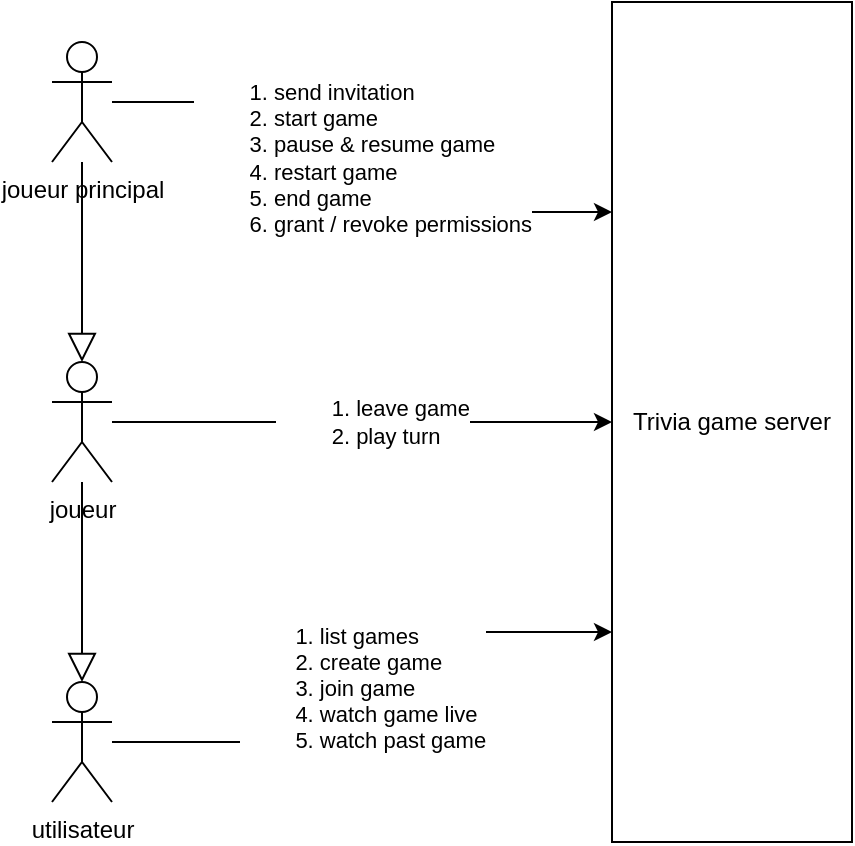 <mxfile version="21.2.1" type="device" pages="4">
  <diagram name="use-cases" id="77HFBJ6ivWY5QbAFfbBi">
    <mxGraphModel dx="1434" dy="883" grid="1" gridSize="10" guides="1" tooltips="1" connect="1" arrows="1" fold="1" page="1" pageScale="1" pageWidth="850" pageHeight="1100" math="0" shadow="0">
      <root>
        <mxCell id="0" />
        <mxCell id="1" parent="0" />
        <mxCell id="5HBHyh6a4VFPP6HQ4rFD-20" value="Trivia game server" style="rounded=0;whiteSpace=wrap;html=1;" parent="1" vertex="1">
          <mxGeometry x="470" y="110" width="120" height="420" as="geometry" />
        </mxCell>
        <mxCell id="a9RpLsKB76JkWqtw9BgK-1" value="&lt;ol&gt;&lt;li style=&quot;text-align: left;&quot;&gt;send invitation&lt;br&gt;&lt;/li&gt;&lt;li style=&quot;text-align: left;&quot;&gt;start game&lt;/li&gt;&lt;li style=&quot;text-align: left;&quot;&gt;pause &amp;amp; resume game&lt;/li&gt;&lt;li style=&quot;text-align: left;&quot;&gt;restart game&lt;/li&gt;&lt;li style=&quot;text-align: left;&quot;&gt;end game&lt;/li&gt;&lt;li style=&quot;text-align: left;&quot;&gt;grant / revoke permissions&lt;/li&gt;&lt;/ol&gt;" style="edgeStyle=orthogonalEdgeStyle;rounded=0;orthogonalLoop=1;jettySize=auto;html=1;entryX=0;entryY=0.25;entryDx=0;entryDy=0;" parent="1" source="5HBHyh6a4VFPP6HQ4rFD-21" target="5HBHyh6a4VFPP6HQ4rFD-20" edge="1">
          <mxGeometry relative="1" as="geometry">
            <mxPoint as="offset" />
          </mxGeometry>
        </mxCell>
        <mxCell id="a9RpLsKB76JkWqtw9BgK-6" style="edgeStyle=orthogonalEdgeStyle;rounded=0;orthogonalLoop=1;jettySize=auto;html=1;entryX=0.5;entryY=0;entryDx=0;entryDy=0;entryPerimeter=0;endArrow=block;endFill=0;startSize=12;endSize=12;" parent="1" source="5HBHyh6a4VFPP6HQ4rFD-21" target="a9RpLsKB76JkWqtw9BgK-2" edge="1">
          <mxGeometry relative="1" as="geometry" />
        </mxCell>
        <mxCell id="5HBHyh6a4VFPP6HQ4rFD-21" value="joueur principal" style="shape=umlActor;verticalLabelPosition=bottom;verticalAlign=top;html=1;outlineConnect=0;" parent="1" vertex="1">
          <mxGeometry x="190" y="130" width="30" height="60" as="geometry" />
        </mxCell>
        <mxCell id="a9RpLsKB76JkWqtw9BgK-2" value="joueur" style="shape=umlActor;verticalLabelPosition=bottom;verticalAlign=top;html=1;outlineConnect=0;" parent="1" vertex="1">
          <mxGeometry x="190" y="290" width="30" height="60" as="geometry" />
        </mxCell>
        <mxCell id="a9RpLsKB76JkWqtw9BgK-4" value="&lt;ol&gt;&lt;li style=&quot;text-align: left;&quot;&gt;leave game&lt;br&gt;&lt;/li&gt;&lt;li style=&quot;text-align: left;&quot;&gt;play turn&lt;/li&gt;&lt;/ol&gt;" style="edgeStyle=orthogonalEdgeStyle;rounded=0;orthogonalLoop=1;jettySize=auto;html=1;" parent="1" source="a9RpLsKB76JkWqtw9BgK-2" target="5HBHyh6a4VFPP6HQ4rFD-20" edge="1">
          <mxGeometry x="0.038" relative="1" as="geometry">
            <mxPoint x="230" y="250" as="sourcePoint" />
            <mxPoint x="480" y="250" as="targetPoint" />
            <mxPoint as="offset" />
          </mxGeometry>
        </mxCell>
        <mxCell id="2wzwbOMntFm1Uv_ydO0U-1" value="utilisateur" style="shape=umlActor;verticalLabelPosition=bottom;verticalAlign=top;html=1;outlineConnect=0;" parent="1" vertex="1">
          <mxGeometry x="190" y="450" width="30" height="60" as="geometry" />
        </mxCell>
        <mxCell id="2wzwbOMntFm1Uv_ydO0U-2" style="edgeStyle=orthogonalEdgeStyle;rounded=0;orthogonalLoop=1;jettySize=auto;html=1;entryX=0.5;entryY=0;entryDx=0;entryDy=0;entryPerimeter=0;endArrow=block;endFill=0;startSize=12;endSize=12;" parent="1" source="a9RpLsKB76JkWqtw9BgK-2" target="2wzwbOMntFm1Uv_ydO0U-1" edge="1">
          <mxGeometry relative="1" as="geometry">
            <mxPoint x="215" y="200" as="sourcePoint" />
            <mxPoint x="215" y="310" as="targetPoint" />
          </mxGeometry>
        </mxCell>
        <mxCell id="2wzwbOMntFm1Uv_ydO0U-4" value="&lt;ol&gt;&lt;li style=&quot;text-align: left;&quot;&gt;list games&lt;/li&gt;&lt;li style=&quot;border-color: var(--border-color); text-align: left;&quot;&gt;create game&lt;/li&gt;&lt;li style=&quot;text-align: left;&quot;&gt;join game&lt;/li&gt;&lt;li style=&quot;text-align: left;&quot;&gt;watch game live&lt;/li&gt;&lt;li style=&quot;text-align: left;&quot;&gt;watch past game&lt;/li&gt;&lt;/ol&gt;" style="edgeStyle=orthogonalEdgeStyle;rounded=0;orthogonalLoop=1;jettySize=auto;html=1;entryX=0;entryY=0.75;entryDx=0;entryDy=0;" parent="1" source="2wzwbOMntFm1Uv_ydO0U-1" target="5HBHyh6a4VFPP6HQ4rFD-20" edge="1">
          <mxGeometry relative="1" as="geometry">
            <mxPoint x="230" y="340" as="sourcePoint" />
            <mxPoint x="480" y="330" as="targetPoint" />
          </mxGeometry>
        </mxCell>
      </root>
    </mxGraphModel>
  </diagram>
  <diagram id="wk3tFKMeF174GdLRc1kF" name="déroulement-partie">
    <mxGraphModel dx="1434" dy="883" grid="1" gridSize="10" guides="1" tooltips="1" connect="1" arrows="1" fold="1" page="1" pageScale="1" pageWidth="850" pageHeight="1100" math="0" shadow="0">
      <root>
        <mxCell id="0" />
        <mxCell id="1" parent="0" />
        <mxCell id="WYsJ-pL2YdOEIRFuersi-1" value="&lt;h1&gt;Résumé&lt;/h1&gt;&lt;p&gt;&lt;/p&gt;&lt;ol&gt;&lt;li&gt;Un utilisateur accède à la page principal&lt;/li&gt;&lt;li&gt;(optionel) il crée un compte / s&#39;authentifie (ou pas)&lt;/li&gt;&lt;li&gt;il décide de cliquer sur un bouton &quot;créer une partie&quot;&lt;/li&gt;&lt;li&gt;(optionel)&amp;nbsp;Il renseigne un ensemble de paramètres pour la partie à créer&lt;/li&gt;&lt;ol&gt;&lt;li&gt;Il confirme la création de la partie&lt;/li&gt;&lt;/ol&gt;&lt;li&gt;Il attend que des joueurs rejoignent la partie&lt;/li&gt;&lt;li&gt;Une fois que suffisamment de joueurs ont rejoint la partie, il clique sur &quot;démarrer la partie&quot;&lt;/li&gt;&lt;li&gt;le jeu détermine un ordre entre les joueurs&lt;/li&gt;&lt;li&gt;(loop) jusqu&#39;à la fin de la partie&lt;/li&gt;&lt;ol&gt;&lt;li&gt;le jeu demande à chaque joueur de jouer, chacun leur tour, et attend l&#39;action du joueur en question&lt;/li&gt;&lt;li&gt;le joueur joue&amp;nbsp;&lt;/li&gt;&lt;/ol&gt;&lt;li&gt;une fois la partie terminée, le jeu affiche un écran de fin de jeu, invitant à rejouer ou à quitter la partie&lt;/li&gt;&lt;/ol&gt;&lt;p&gt;&lt;/p&gt;" style="text;html=1;strokeColor=none;fillColor=none;spacing=5;spacingTop=-20;whiteSpace=wrap;overflow=hidden;rounded=0;" vertex="1" parent="1">
          <mxGeometry x="30" y="40" width="700" height="230" as="geometry" />
        </mxCell>
      </root>
    </mxGraphModel>
  </diagram>
  <diagram id="lvYP2CSVNsZ3WXuTUXcc" name="REST interface">
    <mxGraphModel dx="1434" dy="883" grid="1" gridSize="10" guides="1" tooltips="1" connect="1" arrows="1" fold="1" page="1" pageScale="1" pageWidth="850" pageHeight="1100" math="0" shadow="0">
      <root>
        <mxCell id="0" />
        <mxCell id="1" parent="0" />
        <mxCell id="y4SUWB5g9YvCQ-q2SpbT-1" value="Trivia webapp" style="rounded=0;whiteSpace=wrap;html=1;" parent="1" vertex="1">
          <mxGeometry x="510" y="100" width="120" height="100" as="geometry" />
        </mxCell>
        <mxCell id="Ye4WM8QqTV87G6o1D3ah-2" style="edgeStyle=orthogonalEdgeStyle;rounded=0;orthogonalLoop=1;jettySize=auto;html=1;" parent="1" source="D13h7cASYElg59PQ-hNd-1" target="y4SUWB5g9YvCQ-q2SpbT-1" edge="1">
          <mxGeometry relative="1" as="geometry" />
        </mxCell>
        <mxCell id="D13h7cASYElg59PQ-hNd-1" value="&lt;ol&gt;&lt;li&gt;&lt;span style=&quot;background-color: initial;&quot;&gt;POST /game&lt;/span&gt;&lt;br&gt;&lt;/li&gt;&lt;li style=&quot;border-color: var(--border-color);&quot;&gt;POST /game/{gameId}/start&lt;/li&gt;&lt;li style=&quot;border-color: var(--border-color);&quot;&gt;POST /game/{gameId}/pause&lt;/li&gt;&lt;li style=&quot;border-color: var(--border-color);&quot;&gt;POST /game/{gameId}/resume&lt;br style=&quot;border-color: var(--border-color);&quot;&gt;&lt;/li&gt;&lt;li style=&quot;border-color: var(--border-color);&quot;&gt;POST /game/{gameId}/end&lt;/li&gt;&lt;/ol&gt;" style="text;html=1;strokeColor=none;fillColor=none;align=left;verticalAlign=middle;whiteSpace=wrap;rounded=0;" parent="1" vertex="1">
          <mxGeometry x="30" y="30" width="320" height="80" as="geometry" />
        </mxCell>
        <mxCell id="Ye4WM8QqTV87G6o1D3ah-3" style="edgeStyle=orthogonalEdgeStyle;rounded=0;orthogonalLoop=1;jettySize=auto;html=1;entryX=0;entryY=0.5;entryDx=0;entryDy=0;" parent="1" source="Ye4WM8QqTV87G6o1D3ah-1" target="y4SUWB5g9YvCQ-q2SpbT-1" edge="1">
          <mxGeometry relative="1" as="geometry" />
        </mxCell>
        <mxCell id="Ye4WM8QqTV87G6o1D3ah-1" value="&lt;ol&gt;&lt;li&gt;&lt;span style=&quot;background-color: initial;&quot;&gt;GET /game&lt;/span&gt;&lt;br&gt;&lt;/li&gt;&lt;li&gt;POST /game/{gameId}/join&lt;/li&gt;&lt;li&gt;&lt;span style=&quot;background-color: initial;&quot;&gt;POST /game/{gameId}/leave&lt;/span&gt;&lt;br&gt;&lt;/li&gt;&lt;li&gt;POST /game/{gameId}/player/{playerId}/playTurn&lt;br&gt;&lt;/li&gt;&lt;/ol&gt;" style="text;html=1;strokeColor=none;fillColor=none;align=left;verticalAlign=middle;whiteSpace=wrap;rounded=0;" parent="1" vertex="1">
          <mxGeometry x="30" y="160" width="320" height="80" as="geometry" />
        </mxCell>
      </root>
    </mxGraphModel>
  </diagram>
  <diagram id="8yDBRH8GD4w4LT29cAe8" name="use-cases-details-1">
    <mxGraphModel dx="1434" dy="883" grid="1" gridSize="10" guides="1" tooltips="1" connect="1" arrows="1" fold="1" page="1" pageScale="1" pageWidth="850" pageHeight="1100" math="0" shadow="0">
      <root>
        <mxCell id="0" />
        <mxCell id="1" parent="0" />
        <mxCell id="wybfsSVACQAIyUd5e9ox-1" value="create game&lt;br&gt;(also joins it)" style="edgeStyle=orthogonalEdgeStyle;rounded=0;orthogonalLoop=1;jettySize=auto;html=1;entryX=0;entryY=0.25;entryDx=0;entryDy=0;labelBackgroundColor=none;" parent="1" source="wybfsSVACQAIyUd5e9ox-2" target="wybfsSVACQAIyUd5e9ox-4" edge="1">
          <mxGeometry relative="1" as="geometry" />
        </mxCell>
        <mxCell id="wybfsSVACQAIyUd5e9ox-2" value="joueur1" style="shape=umlActor;verticalLabelPosition=bottom;verticalAlign=top;html=1;outlineConnect=0;labelBackgroundColor=none;" parent="1" vertex="1">
          <mxGeometry x="565" y="1590" width="30" height="60" as="geometry" />
        </mxCell>
        <mxCell id="wybfsSVACQAIyUd5e9ox-3" value="game started" style="edgeStyle=orthogonalEdgeStyle;rounded=0;orthogonalLoop=1;jettySize=auto;html=1;entryX=1;entryY=0.333;entryDx=0;entryDy=0;entryPerimeter=0;dashed=1;exitX=0.01;exitY=0.7;exitDx=0;exitDy=0;exitPerimeter=0;labelBackgroundColor=none;" parent="1" source="wybfsSVACQAIyUd5e9ox-12" target="wybfsSVACQAIyUd5e9ox-11" edge="1">
          <mxGeometry relative="1" as="geometry">
            <mxPoint x="840" y="1380" as="sourcePoint" />
          </mxGeometry>
        </mxCell>
        <mxCell id="JlIHS9DkQh-C_NmVd3RG-5" value="&quot;joueur2&quot; joined the game" style="edgeStyle=orthogonalEdgeStyle;rounded=0;orthogonalLoop=1;jettySize=auto;html=1;exitX=0;exitY=0.75;exitDx=0;exitDy=0;labelBackgroundColor=none;" parent="1" source="wybfsSVACQAIyUd5e9ox-4" target="JlIHS9DkQh-C_NmVd3RG-2" edge="1">
          <mxGeometry relative="1" as="geometry" />
        </mxCell>
        <mxCell id="wybfsSVACQAIyUd5e9ox-4" value="Trivia webapp" style="rounded=0;whiteSpace=wrap;html=1;labelBackgroundColor=none;" parent="1" vertex="1">
          <mxGeometry x="835" y="1620" width="120" height="260" as="geometry" />
        </mxCell>
        <mxCell id="wybfsSVACQAIyUd5e9ox-5" value="join" style="edgeStyle=orthogonalEdgeStyle;rounded=0;orthogonalLoop=1;jettySize=auto;html=1;labelBackgroundColor=none;" parent="1" source="wybfsSVACQAIyUd5e9ox-6" target="wybfsSVACQAIyUd5e9ox-4" edge="1">
          <mxGeometry relative="1" as="geometry" />
        </mxCell>
        <mxCell id="wybfsSVACQAIyUd5e9ox-6" value="joueur2" style="shape=umlActor;verticalLabelPosition=bottom;verticalAlign=top;html=1;outlineConnect=0;labelBackgroundColor=none;" parent="1" vertex="1">
          <mxGeometry x="565" y="1720" width="30" height="60" as="geometry" />
        </mxCell>
        <mxCell id="wybfsSVACQAIyUd5e9ox-7" value="start" style="edgeStyle=orthogonalEdgeStyle;rounded=0;orthogonalLoop=1;jettySize=auto;html=1;entryX=0;entryY=0.25;entryDx=0;entryDy=0;labelBackgroundColor=none;" parent="1" source="wybfsSVACQAIyUd5e9ox-8" target="wybfsSVACQAIyUd5e9ox-12" edge="1">
          <mxGeometry relative="1" as="geometry" />
        </mxCell>
        <mxCell id="wybfsSVACQAIyUd5e9ox-8" value="joueur1" style="shape=umlActor;verticalLabelPosition=bottom;verticalAlign=top;html=1;outlineConnect=0;labelBackgroundColor=none;" parent="1" vertex="1">
          <mxGeometry x="565" y="1360" width="30" height="60" as="geometry" />
        </mxCell>
        <mxCell id="wybfsSVACQAIyUd5e9ox-9" value="" style="group;labelBackgroundColor=none;" parent="1" vertex="1" connectable="0">
          <mxGeometry x="565" y="1465" width="40" height="70" as="geometry" />
        </mxCell>
        <mxCell id="wybfsSVACQAIyUd5e9ox-10" value="joueur1" style="shape=umlActor;verticalLabelPosition=bottom;verticalAlign=top;html=1;outlineConnect=0;labelBackgroundColor=none;" parent="wybfsSVACQAIyUd5e9ox-9" vertex="1">
          <mxGeometry width="30" height="60" as="geometry" />
        </mxCell>
        <mxCell id="wybfsSVACQAIyUd5e9ox-11" value="joueur2" style="shape=umlActor;verticalLabelPosition=bottom;verticalAlign=top;html=1;outlineConnect=0;labelBackgroundColor=none;" parent="wybfsSVACQAIyUd5e9ox-9" vertex="1">
          <mxGeometry x="10" y="10" width="30" height="60" as="geometry" />
        </mxCell>
        <mxCell id="wybfsSVACQAIyUd5e9ox-12" value="Trivia webapp" style="rounded=0;whiteSpace=wrap;html=1;labelBackgroundColor=none;" parent="1" vertex="1">
          <mxGeometry x="830" y="1390" width="120" height="100" as="geometry" />
        </mxCell>
        <mxCell id="JlIHS9DkQh-C_NmVd3RG-1" value="" style="group;labelBackgroundColor=none;" parent="1" vertex="1" connectable="0">
          <mxGeometry x="560" y="1830" width="40" height="70" as="geometry" />
        </mxCell>
        <mxCell id="JlIHS9DkQh-C_NmVd3RG-2" value="joueur1" style="shape=umlActor;verticalLabelPosition=bottom;verticalAlign=top;html=1;outlineConnect=0;labelBackgroundColor=none;" parent="JlIHS9DkQh-C_NmVd3RG-1" vertex="1">
          <mxGeometry width="30" height="60" as="geometry" />
        </mxCell>
        <mxCell id="JlIHS9DkQh-C_NmVd3RG-3" value="joueur2" style="shape=umlActor;verticalLabelPosition=bottom;verticalAlign=top;html=1;outlineConnect=0;labelBackgroundColor=none;" parent="JlIHS9DkQh-C_NmVd3RG-1" vertex="1">
          <mxGeometry x="10" y="10" width="30" height="60" as="geometry" />
        </mxCell>
        <mxCell id="pTTVYuf3H50-s9OLY3Zi-2" value="&lt;h1&gt;1 - List Games&lt;/h1&gt;&lt;p&gt;AS A (logged in ?) user&amp;nbsp;&lt;br&gt;&lt;/p&gt;&lt;p&gt;I CAN list games&lt;/p&gt;&lt;p&gt;SO THAT i can join or watch one of them&lt;/p&gt;" style="text;html=1;strokeColor=none;fillColor=none;spacing=5;spacingTop=-20;whiteSpace=wrap;overflow=hidden;rounded=0;labelBackgroundColor=none;" parent="1" vertex="1">
          <mxGeometry x="50" y="60" width="260" height="140" as="geometry" />
        </mxCell>
        <mxCell id="jMsDWZPk2A0QhHEbCboZ-1" value="list of games" style="edgeStyle=orthogonalEdgeStyle;rounded=0;orthogonalLoop=1;jettySize=auto;html=1;dashed=1;exitX=0.01;exitY=0.7;exitDx=0;exitDy=0;exitPerimeter=0;labelBackgroundColor=none;" parent="1" source="jMsDWZPk2A0QhHEbCboZ-7" target="jMsDWZPk2A0QhHEbCboZ-3" edge="1">
          <mxGeometry relative="1" as="geometry">
            <mxPoint x="1328" y="70" as="sourcePoint" />
            <mxPoint x="1093" y="185" as="targetPoint" />
          </mxGeometry>
        </mxCell>
        <mxCell id="jMsDWZPk2A0QhHEbCboZ-2" value="list games" style="edgeStyle=orthogonalEdgeStyle;rounded=0;orthogonalLoop=1;jettySize=auto;html=1;entryX=0;entryY=0.25;entryDx=0;entryDy=0;exitX=0.75;exitY=0.1;exitDx=0;exitDy=0;exitPerimeter=0;labelBackgroundColor=none;" parent="1" source="jMsDWZPk2A0QhHEbCboZ-3" target="jMsDWZPk2A0QhHEbCboZ-7" edge="1">
          <mxGeometry relative="1" as="geometry" />
        </mxCell>
        <mxCell id="jMsDWZPk2A0QhHEbCboZ-3" value="utilisateur" style="shape=umlActor;verticalLabelPosition=bottom;verticalAlign=top;html=1;outlineConnect=0;labelBackgroundColor=none;" parent="1" vertex="1">
          <mxGeometry x="1050" y="100" width="30" height="60" as="geometry" />
        </mxCell>
        <mxCell id="jMsDWZPk2A0QhHEbCboZ-7" value="Trivia webapp" style="rounded=0;whiteSpace=wrap;html=1;labelBackgroundColor=none;" parent="1" vertex="1">
          <mxGeometry x="1318" y="80" width="120" height="100" as="geometry" />
        </mxCell>
        <mxCell id="jMsDWZPk2A0QhHEbCboZ-9" value="&lt;h1&gt;Questions, alt cases, extensions&lt;/h1&gt;&lt;p&gt;&lt;/p&gt;&lt;ol&gt;&lt;li&gt;Format des parties en réponse REST&lt;/li&gt;&lt;li&gt;Format des parties en base&lt;/li&gt;&lt;li&gt;Liste des parties vraisemblablement paginée. à voir dans un 2e temps&lt;/li&gt;&lt;li style=&quot;border-color: var(--border-color);&quot;&gt;Reactive + pagination ? à voir dans un 3e temps&lt;/li&gt;&lt;li&gt;Prévoir du rate limting, DDOS et gestion des requêtes, du traffic et de la dispo (reporting, etc.)&lt;/li&gt;&lt;li&gt;id et format des joueurs invités non-loggés&lt;/li&gt;&lt;li&gt;Le nom d&#39;un joueur dans une partie est-il son username ?&lt;/li&gt;&lt;ol&gt;&lt;li&gt;on va dire oui s&#39;il est loggé&lt;/li&gt;&lt;li&gt;forcément non s&#39;il est anonyme&lt;/li&gt;&lt;/ol&gt;&lt;/ol&gt;&lt;p&gt;&lt;/p&gt;" style="text;html=1;strokeColor=none;fillColor=none;spacing=5;spacingTop=-20;whiteSpace=wrap;overflow=hidden;rounded=0;labelBackgroundColor=none;" parent="1" vertex="1">
          <mxGeometry x="20" y="230" width="390" height="230" as="geometry" />
        </mxCell>
        <mxCell id="jMsDWZPk2A0QhHEbCboZ-10" value="" style="endArrow=none;dashed=1;html=1;rounded=0;labelBackgroundColor=none;" parent="1" edge="1">
          <mxGeometry width="50" height="50" relative="1" as="geometry">
            <mxPoint y="500" as="sourcePoint" />
            <mxPoint x="1702.353" y="500" as="targetPoint" />
          </mxGeometry>
        </mxCell>
        <mxCell id="jMsDWZPk2A0QhHEbCboZ-11" value="&lt;h1&gt;2 - Create a Game&lt;/h1&gt;&lt;p&gt;AS A (logged in ?) user&amp;nbsp;&lt;br&gt;&lt;/p&gt;&lt;p&gt;I CAN list games&lt;/p&gt;&lt;p&gt;SO THAT i can join or watch one of them&lt;/p&gt;" style="text;html=1;strokeColor=none;fillColor=none;spacing=5;spacingTop=-20;whiteSpace=wrap;overflow=hidden;rounded=0;labelBackgroundColor=none;" parent="1" vertex="1">
          <mxGeometry x="40" y="580" width="260" height="140" as="geometry" />
        </mxCell>
        <mxCell id="jMsDWZPk2A0QhHEbCboZ-12" value="&lt;font color=&quot;#ff0000&quot;&gt;&lt;b&gt;1.&lt;/b&gt;&lt;/font&gt;&amp;nbsp;" style="text;html=1;strokeColor=none;fillColor=none;align=center;verticalAlign=middle;whiteSpace=wrap;rounded=0;labelBackgroundColor=none;" parent="1" vertex="1">
          <mxGeometry x="1175" y="60" width="60" height="30" as="geometry" />
        </mxCell>
        <mxCell id="jMsDWZPk2A0QhHEbCboZ-13" value="&lt;font color=&quot;#ff0000&quot;&gt;&lt;b&gt;2.&lt;/b&gt;&lt;/font&gt;&amp;nbsp;" style="text;html=1;strokeColor=none;fillColor=none;align=center;verticalAlign=middle;whiteSpace=wrap;rounded=0;labelBackgroundColor=none;" parent="1" vertex="1">
          <mxGeometry x="1175" y="160" width="60" height="30" as="geometry" />
        </mxCell>
        <mxCell id="jMsDWZPk2A0QhHEbCboZ-14" value="&lt;div style=&quot;color: rgb(188, 190, 196);&quot;&gt;&lt;pre style=&quot;font-family: &amp;quot;JetBrains Mono&amp;quot;, monospace; font-size: 9pt;&quot;&gt;&lt;div style=&quot;&quot;&gt;&lt;pre style=&quot;font-family:&#39;JetBrains Mono&#39;,monospace;font-size:9.0pt;&quot;&gt;&lt;div style=&quot;background-color: rgb(30, 31, 34);&quot;&gt;&lt;pre style=&quot;font-family:&#39;JetBrains Mono&#39;,monospace;font-size:9.0pt;&quot;&gt;[&lt;br&gt;&lt;span style=&quot;color:#e8ba36;&quot;&gt;  &lt;/span&gt;&lt;span style=&quot;color:#54a857;&quot;&gt;{&lt;br&gt;&lt;/span&gt;&lt;span style=&quot;color:#54a857;&quot;&gt;    &lt;/span&gt;&lt;span style=&quot;color:#c77dbb;&quot;&gt;&quot;id&quot;&lt;/span&gt;: &lt;span style=&quot;color:#2aacb8;&quot;&gt;123&lt;/span&gt;,&lt;br&gt;    &lt;span style=&quot;color:#c77dbb;&quot;&gt;&quot;name&quot;&lt;/span&gt;: &lt;span style=&quot;color:#6aab73;&quot;&gt;&quot;game name / title&quot;&lt;/span&gt;,&lt;br&gt;    &lt;span style=&quot;color:#c77dbb;&quot;&gt;&quot;state&quot;&lt;/span&gt;: &lt;span style=&quot;color:#6aab73;&quot;&gt;&quot;created&quot;&lt;/span&gt;,&lt;br&gt;    &lt;span style=&quot;color:#c77dbb;&quot;&gt;&quot;creator&quot;&lt;/span&gt;: &lt;span style=&quot;color:#359ff4;&quot;&gt;{&lt;/span&gt;&lt;span style=&quot;color:#c77dbb;&quot;&gt;&quot;id&quot;&lt;/span&gt;: &lt;span style=&quot;color:#2aacb8;&quot;&gt;1&lt;/span&gt;, &lt;span style=&quot;color:#c77dbb;&quot;&gt;&quot;name&quot;&lt;/span&gt;: &lt;span style=&quot;color:#6aab73;&quot;&gt;&quot;Chet&quot;&lt;/span&gt;&lt;span style=&quot;color:#359ff4;&quot;&gt;}&lt;/span&gt;,&lt;br&gt;    &lt;span style=&quot;color:#c77dbb;&quot;&gt;&quot;players&quot;&lt;/span&gt;: &lt;span style=&quot;color:#359ff4;&quot;&gt;[&lt;br&gt;&lt;/span&gt;&lt;span style=&quot;color:#359ff4;&quot;&gt;      &lt;/span&gt;&lt;span style=&quot;color:#6e7ed9;&quot;&gt;{&lt;/span&gt;&lt;span style=&quot;color:#c77dbb;&quot;&gt;&quot;id&quot;&lt;/span&gt;: &lt;span style=&quot;color:#2aacb8;&quot;&gt;1&lt;/span&gt;, &lt;span style=&quot;color:#c77dbb;&quot;&gt;&quot;name&quot;&lt;/span&gt;: &lt;span style=&quot;color:#6aab73;&quot;&gt;&quot;Chet&quot;&lt;/span&gt;&lt;span style=&quot;color:#6e7ed9;&quot;&gt;}&lt;/span&gt;,&lt;br&gt;      &lt;span style=&quot;color:#6e7ed9;&quot;&gt;{&lt;/span&gt;&lt;span style=&quot;color:#c77dbb;&quot;&gt;&quot;id&quot;&lt;/span&gt;: &lt;span style=&quot;color:#2aacb8;&quot;&gt;2&lt;/span&gt;, &lt;span style=&quot;color:#c77dbb;&quot;&gt;&quot;name&quot;&lt;/span&gt;: &lt;span style=&quot;color:#6aab73;&quot;&gt;&quot;Pat&quot;&lt;/span&gt;&lt;span style=&quot;color:#6e7ed9;&quot;&gt;}&lt;br&gt;&lt;/span&gt;&lt;span style=&quot;color:#6e7ed9;&quot;&gt;    &lt;/span&gt;&lt;span style=&quot;color:#359ff4;&quot;&gt;]&lt;/span&gt;,&lt;br&gt;    &lt;span style=&quot;color:#c77dbb;&quot;&gt;&quot;links&quot;&lt;/span&gt;: &lt;span style=&quot;color:#359ff4;&quot;&gt;{&lt;br&gt;&lt;/span&gt;&lt;span style=&quot;color:#359ff4;&quot;&gt;      &lt;/span&gt;&lt;span style=&quot;color:#c77dbb;&quot;&gt;&quot;join&quot;&lt;/span&gt;: &lt;span style=&quot;color:#6aab73;&quot;&gt;&quot;POST /game/123/join&quot;&lt;/span&gt;,&lt;br&gt;      &lt;span style=&quot;color:#c77dbb;&quot;&gt;&quot;watch&quot;&lt;/span&gt;: &lt;span style=&quot;color:#6aab73;&quot;&gt;&quot;POST /game/123/watch&quot;&lt;br&gt;&lt;/span&gt;&lt;span style=&quot;color:#6aab73;&quot;&gt;    &lt;/span&gt;&lt;span style=&quot;color:#359ff4;&quot;&gt;}&lt;br&gt;&lt;/span&gt;&lt;span style=&quot;color:#359ff4;&quot;&gt;  &lt;/span&gt;&lt;span style=&quot;color:#54a857;&quot;&gt;}&lt;/span&gt;,&lt;br&gt;  &lt;span style=&quot;color:#54a857;&quot;&gt;{}&lt;br&gt;&lt;/span&gt;&lt;span style=&quot;color:#e8ba36;&quot;&gt;]&lt;/span&gt;&lt;/pre&gt;&lt;/div&gt;&lt;/pre&gt;&lt;/div&gt;&lt;/pre&gt;&lt;/div&gt;" style="text;html=1;strokeColor=none;fillColor=none;align=left;verticalAlign=middle;whiteSpace=wrap;rounded=0;labelBackgroundColor=none;" parent="1" vertex="1">
          <mxGeometry x="1110" y="210" width="310" height="240" as="geometry" />
        </mxCell>
        <mxCell id="Uyk14K-dBhHiSNH-FseH-4" style="edgeStyle=orthogonalEdgeStyle;rounded=0;orthogonalLoop=1;jettySize=auto;html=1;entryX=0;entryY=0.5;entryDx=0;entryDy=0;entryPerimeter=0;labelBackgroundColor=none;" parent="1" source="Uyk14K-dBhHiSNH-FseH-1" target="Uyk14K-dBhHiSNH-FseH-3" edge="1">
          <mxGeometry relative="1" as="geometry" />
        </mxCell>
        <mxCell id="Uyk14K-dBhHiSNH-FseH-1" value="REST controller" style="rounded=0;whiteSpace=wrap;html=1;labelBackgroundColor=none;" parent="1" vertex="1">
          <mxGeometry x="1750" y="80" width="120" height="100" as="geometry" />
        </mxCell>
        <mxCell id="Uyk14K-dBhHiSNH-FseH-5" style="edgeStyle=orthogonalEdgeStyle;rounded=0;orthogonalLoop=1;jettySize=auto;html=1;labelBackgroundColor=none;" parent="1" source="Uyk14K-dBhHiSNH-FseH-2" target="Uyk14K-dBhHiSNH-FseH-1" edge="1">
          <mxGeometry relative="1" as="geometry" />
        </mxCell>
        <mxCell id="Uyk14K-dBhHiSNH-FseH-2" value="utilisateur" style="shape=umlActor;verticalLabelPosition=bottom;verticalAlign=top;html=1;outlineConnect=0;labelBackgroundColor=none;" parent="1" vertex="1">
          <mxGeometry x="1590" y="100" width="30" height="60" as="geometry" />
        </mxCell>
        <mxCell id="Uyk14K-dBhHiSNH-FseH-3" value="" style="shape=cylinder3;whiteSpace=wrap;html=1;boundedLbl=1;backgroundOutline=1;size=15;labelBackgroundColor=none;" parent="1" vertex="1">
          <mxGeometry x="2000" y="90" width="60" height="80" as="geometry" />
        </mxCell>
        <mxCell id="Uyk14K-dBhHiSNH-FseH-44" style="edgeStyle=orthogonalEdgeStyle;rounded=0;orthogonalLoop=1;jettySize=auto;html=1;exitX=1;exitY=0.5;exitDx=0;exitDy=0;labelBackgroundColor=none;" parent="1" source="Uyk14K-dBhHiSNH-FseH-42" target="Uyk14K-dBhHiSNH-FseH-33" edge="1">
          <mxGeometry relative="1" as="geometry" />
        </mxCell>
        <mxCell id="Uyk14K-dBhHiSNH-FseH-6" value="Game" style="shape=table;startSize=30;container=1;collapsible=0;childLayout=tableLayout;strokeColor=default;fontSize=16;labelBackgroundColor=none;" parent="1" vertex="1">
          <mxGeometry x="1670" y="220" width="80" height="190" as="geometry" />
        </mxCell>
        <mxCell id="Uyk14K-dBhHiSNH-FseH-7" value="" style="shape=tableRow;horizontal=0;startSize=0;swimlaneHead=0;swimlaneBody=0;strokeColor=inherit;top=0;left=0;bottom=0;right=0;collapsible=0;dropTarget=0;fillColor=none;points=[[0,0.5],[1,0.5]];portConstraint=eastwest;fontSize=16;labelBackgroundColor=none;" parent="Uyk14K-dBhHiSNH-FseH-6" vertex="1">
          <mxGeometry y="30" width="80" height="40" as="geometry" />
        </mxCell>
        <mxCell id="Uyk14K-dBhHiSNH-FseH-8" value="id" style="shape=partialRectangle;html=1;whiteSpace=wrap;connectable=0;strokeColor=inherit;overflow=hidden;fillColor=none;top=0;left=0;bottom=0;right=0;pointerEvents=1;fontSize=16;labelBackgroundColor=none;" parent="Uyk14K-dBhHiSNH-FseH-7" vertex="1">
          <mxGeometry width="80" height="40" as="geometry">
            <mxRectangle width="80" height="40" as="alternateBounds" />
          </mxGeometry>
        </mxCell>
        <mxCell id="Uyk14K-dBhHiSNH-FseH-11" value="" style="shape=tableRow;horizontal=0;startSize=0;swimlaneHead=0;swimlaneBody=0;strokeColor=inherit;top=0;left=0;bottom=0;right=0;collapsible=0;dropTarget=0;fillColor=none;points=[[0,0.5],[1,0.5]];portConstraint=eastwest;fontSize=16;labelBackgroundColor=none;" parent="Uyk14K-dBhHiSNH-FseH-6" vertex="1">
          <mxGeometry y="70" width="80" height="40" as="geometry" />
        </mxCell>
        <mxCell id="Uyk14K-dBhHiSNH-FseH-12" value="name" style="shape=partialRectangle;html=1;whiteSpace=wrap;connectable=0;strokeColor=inherit;overflow=hidden;fillColor=none;top=0;left=0;bottom=0;right=0;pointerEvents=1;fontSize=16;labelBackgroundColor=none;" parent="Uyk14K-dBhHiSNH-FseH-11" vertex="1">
          <mxGeometry width="80" height="40" as="geometry">
            <mxRectangle width="80" height="40" as="alternateBounds" />
          </mxGeometry>
        </mxCell>
        <mxCell id="Uyk14K-dBhHiSNH-FseH-15" value="" style="shape=tableRow;horizontal=0;startSize=0;swimlaneHead=0;swimlaneBody=0;strokeColor=inherit;top=0;left=0;bottom=0;right=0;collapsible=0;dropTarget=0;fillColor=none;points=[[0,0.5],[1,0.5]];portConstraint=eastwest;fontSize=16;labelBackgroundColor=none;" parent="Uyk14K-dBhHiSNH-FseH-6" vertex="1">
          <mxGeometry y="110" width="80" height="40" as="geometry" />
        </mxCell>
        <mxCell id="Uyk14K-dBhHiSNH-FseH-16" value="state" style="shape=partialRectangle;html=1;whiteSpace=wrap;connectable=0;strokeColor=inherit;overflow=hidden;fillColor=none;top=0;left=0;bottom=0;right=0;pointerEvents=1;fontSize=16;labelBackgroundColor=none;" parent="Uyk14K-dBhHiSNH-FseH-15" vertex="1">
          <mxGeometry width="80" height="40" as="geometry">
            <mxRectangle width="80" height="40" as="alternateBounds" />
          </mxGeometry>
        </mxCell>
        <mxCell id="Uyk14K-dBhHiSNH-FseH-42" style="shape=tableRow;horizontal=0;startSize=0;swimlaneHead=0;swimlaneBody=0;strokeColor=inherit;top=0;left=0;bottom=0;right=0;collapsible=0;dropTarget=0;fillColor=none;points=[[0,0.5],[1,0.5]];portConstraint=eastwest;fontSize=16;labelBackgroundColor=none;" parent="Uyk14K-dBhHiSNH-FseH-6" vertex="1">
          <mxGeometry y="150" width="80" height="40" as="geometry" />
        </mxCell>
        <mxCell id="Uyk14K-dBhHiSNH-FseH-43" value="players" style="shape=partialRectangle;html=1;whiteSpace=wrap;connectable=0;strokeColor=inherit;overflow=hidden;fillColor=none;top=0;left=0;bottom=0;right=0;pointerEvents=1;fontSize=16;labelBackgroundColor=none;" parent="Uyk14K-dBhHiSNH-FseH-42" vertex="1">
          <mxGeometry width="80" height="40" as="geometry">
            <mxRectangle width="80" height="40" as="alternateBounds" />
          </mxGeometry>
        </mxCell>
        <mxCell id="Uyk14K-dBhHiSNH-FseH-32" value="User" style="shape=table;startSize=30;container=1;collapsible=0;childLayout=tableLayout;strokeColor=default;fontSize=16;labelBackgroundColor=none;" parent="1" vertex="1">
          <mxGeometry x="1870" y="220" width="130" height="150" as="geometry" />
        </mxCell>
        <mxCell id="Uyk14K-dBhHiSNH-FseH-33" value="" style="shape=tableRow;horizontal=0;startSize=0;swimlaneHead=0;swimlaneBody=0;strokeColor=inherit;top=0;left=0;bottom=0;right=0;collapsible=0;dropTarget=0;fillColor=none;points=[[0,0.5],[1,0.5]];portConstraint=eastwest;fontSize=16;labelBackgroundColor=none;" parent="Uyk14K-dBhHiSNH-FseH-32" vertex="1">
          <mxGeometry y="30" width="130" height="40" as="geometry" />
        </mxCell>
        <mxCell id="Uyk14K-dBhHiSNH-FseH-34" value="id" style="shape=partialRectangle;html=1;whiteSpace=wrap;connectable=0;strokeColor=inherit;overflow=hidden;fillColor=none;top=0;left=0;bottom=0;right=0;pointerEvents=1;fontSize=16;labelBackgroundColor=none;" parent="Uyk14K-dBhHiSNH-FseH-33" vertex="1">
          <mxGeometry width="130" height="40" as="geometry">
            <mxRectangle width="130" height="40" as="alternateBounds" />
          </mxGeometry>
        </mxCell>
        <mxCell id="Uyk14K-dBhHiSNH-FseH-36" value="" style="shape=tableRow;horizontal=0;startSize=0;swimlaneHead=0;swimlaneBody=0;strokeColor=inherit;top=0;left=0;bottom=0;right=0;collapsible=0;dropTarget=0;fillColor=none;points=[[0,0.5],[1,0.5]];portConstraint=eastwest;fontSize=16;labelBackgroundColor=none;" parent="Uyk14K-dBhHiSNH-FseH-32" vertex="1">
          <mxGeometry y="70" width="130" height="40" as="geometry" />
        </mxCell>
        <mxCell id="Uyk14K-dBhHiSNH-FseH-37" value="username" style="shape=partialRectangle;html=1;whiteSpace=wrap;connectable=0;strokeColor=inherit;overflow=hidden;fillColor=none;top=0;left=0;bottom=0;right=0;pointerEvents=1;fontSize=16;labelBackgroundColor=none;" parent="Uyk14K-dBhHiSNH-FseH-36" vertex="1">
          <mxGeometry width="130" height="40" as="geometry">
            <mxRectangle width="130" height="40" as="alternateBounds" />
          </mxGeometry>
        </mxCell>
        <mxCell id="Uyk14K-dBhHiSNH-FseH-45" style="shape=tableRow;horizontal=0;startSize=0;swimlaneHead=0;swimlaneBody=0;strokeColor=inherit;top=0;left=0;bottom=0;right=0;collapsible=0;dropTarget=0;fillColor=none;points=[[0,0.5],[1,0.5]];portConstraint=eastwest;fontSize=16;labelBackgroundColor=none;" parent="Uyk14K-dBhHiSNH-FseH-32" vertex="1">
          <mxGeometry y="110" width="130" height="40" as="geometry" />
        </mxCell>
        <mxCell id="Uyk14K-dBhHiSNH-FseH-46" value="isAnonymous" style="shape=partialRectangle;html=1;whiteSpace=wrap;connectable=0;strokeColor=inherit;overflow=hidden;fillColor=none;top=0;left=0;bottom=0;right=0;pointerEvents=1;fontSize=16;labelBackgroundColor=none;" parent="Uyk14K-dBhHiSNH-FseH-45" vertex="1">
          <mxGeometry width="130" height="40" as="geometry">
            <mxRectangle width="130" height="40" as="alternateBounds" />
          </mxGeometry>
        </mxCell>
        <mxCell id="Uyk14K-dBhHiSNH-FseH-47" value="&lt;h1&gt;Questions, alt cases, extensions&lt;/h1&gt;&lt;p&gt;&lt;/p&gt;&lt;ol&gt;&lt;li&gt;Supprimer une partie non-démarrée, est-ce équivalent à une partie terminée en cours de route, avant la fin ?&lt;/li&gt;&lt;ol&gt;&lt;li&gt;Spontanément je dirais non (ne serait-ce qu&#39;à des fins d&#39;analytics / forensics, on veut pouvoir distinguer les différents cas)&lt;/li&gt;&lt;/ol&gt;&lt;/ol&gt;&lt;p&gt;&lt;/p&gt;" style="text;html=1;strokeColor=none;fillColor=none;spacing=5;spacingTop=-20;whiteSpace=wrap;overflow=hidden;rounded=0;labelBackgroundColor=none;" parent="1" vertex="1">
          <mxGeometry x="40" y="820" width="390" height="230" as="geometry" />
        </mxCell>
        <mxCell id="Uyk14K-dBhHiSNH-FseH-48" value="created game" style="edgeStyle=orthogonalEdgeStyle;rounded=0;orthogonalLoop=1;jettySize=auto;html=1;dashed=1;exitX=0.01;exitY=0.7;exitDx=0;exitDy=0;exitPerimeter=0;labelBackgroundColor=none;" parent="1" source="Uyk14K-dBhHiSNH-FseH-51" target="Uyk14K-dBhHiSNH-FseH-50" edge="1">
          <mxGeometry relative="1" as="geometry">
            <mxPoint x="788" y="580" as="sourcePoint" />
            <mxPoint x="553" y="695" as="targetPoint" />
          </mxGeometry>
        </mxCell>
        <mxCell id="Uyk14K-dBhHiSNH-FseH-49" value="create game" style="edgeStyle=orthogonalEdgeStyle;rounded=0;orthogonalLoop=1;jettySize=auto;html=1;entryX=0;entryY=0.25;entryDx=0;entryDy=0;exitX=0.75;exitY=0.1;exitDx=0;exitDy=0;exitPerimeter=0;labelBackgroundColor=none;" parent="1" source="Uyk14K-dBhHiSNH-FseH-50" target="Uyk14K-dBhHiSNH-FseH-51" edge="1">
          <mxGeometry relative="1" as="geometry" />
        </mxCell>
        <mxCell id="Uyk14K-dBhHiSNH-FseH-50" value="utilisateur" style="shape=umlActor;verticalLabelPosition=bottom;verticalAlign=top;html=1;outlineConnect=0;labelBackgroundColor=none;" parent="1" vertex="1">
          <mxGeometry x="510" y="610" width="30" height="60" as="geometry" />
        </mxCell>
        <mxCell id="Uyk14K-dBhHiSNH-FseH-51" value="Trivia webapp" style="rounded=0;whiteSpace=wrap;html=1;labelBackgroundColor=none;" parent="1" vertex="1">
          <mxGeometry x="778" y="590" width="120" height="100" as="geometry" />
        </mxCell>
        <mxCell id="Uyk14K-dBhHiSNH-FseH-52" value="&lt;font color=&quot;#ff0000&quot;&gt;&lt;b&gt;2.&lt;/b&gt;&lt;/font&gt;&amp;nbsp;" style="text;html=1;strokeColor=none;fillColor=none;align=center;verticalAlign=middle;whiteSpace=wrap;rounded=0;labelBackgroundColor=none;" parent="1" vertex="1">
          <mxGeometry x="635" y="670" width="60" height="30" as="geometry" />
        </mxCell>
        <mxCell id="Uyk14K-dBhHiSNH-FseH-53" value="&lt;div style=&quot;color: rgb(188, 190, 196);&quot;&gt;&lt;pre style=&quot;font-family: &amp;quot;JetBrains Mono&amp;quot;, monospace; font-size: 9pt;&quot;&gt;&lt;div style=&quot;&quot;&gt;&lt;pre style=&quot;font-family: &amp;quot;JetBrains Mono&amp;quot;, monospace; font-size: 9pt;&quot;&gt;&lt;div style=&quot;&quot;&gt;&lt;pre style=&quot;font-family: &amp;quot;JetBrains Mono&amp;quot;, monospace; font-size: 9pt;&quot;&gt;&lt;div style=&quot;background-color: rgb(30, 31, 34);&quot;&gt;&lt;pre style=&quot;font-family:&#39;JetBrains Mono&#39;,monospace;font-size:9.0pt;&quot;&gt;{&lt;br&gt;&lt;span style=&quot;color:#e8ba36;&quot;&gt;  &lt;/span&gt;&lt;span style=&quot;color:#c77dbb;&quot;&gt;&quot;id&quot;&lt;/span&gt;: &lt;span style=&quot;color:#2aacb8;&quot;&gt;123&lt;/span&gt;,&lt;br&gt;  &lt;span style=&quot;color:#c77dbb;&quot;&gt;&quot;name&quot;&lt;/span&gt;: &lt;span style=&quot;color:#6aab73;&quot;&gt;&quot;ma partie de Trivia&quot;&lt;/span&gt;,&lt;br&gt;  &lt;span style=&quot;color:#c77dbb;&quot;&gt;&quot;state&quot;&lt;/span&gt;: &lt;span style=&quot;color:#6aab73;&quot;&gt;&quot;created&quot;&lt;/span&gt;,&lt;br&gt;  &lt;span style=&quot;color:#c77dbb;&quot;&gt;&quot;creator&quot;&lt;/span&gt;: &lt;span style=&quot;color:#54a857;&quot;&gt;{&lt;/span&gt;&lt;span style=&quot;color:#c77dbb;&quot;&gt;&quot;id&quot;&lt;/span&gt;: &lt;span style=&quot;color:#2aacb8;&quot;&gt;1&lt;/span&gt;, &lt;span style=&quot;color:#c77dbb;&quot;&gt;&quot;name&quot;&lt;/span&gt;: &lt;span style=&quot;color:#6aab73;&quot;&gt;&quot;joueur1&quot;&lt;/span&gt;&lt;span style=&quot;color:#54a857;&quot;&gt;}&lt;/span&gt;,&lt;br&gt;  &lt;span style=&quot;color:#c77dbb;&quot;&gt;&quot;players&quot;&lt;/span&gt;: &lt;span style=&quot;color:#54a857;&quot;&gt;[&lt;br&gt;&lt;/span&gt;&lt;span style=&quot;color:#54a857;&quot;&gt;    &lt;/span&gt;&lt;span style=&quot;color:#359ff4;&quot;&gt;{&lt;/span&gt;&lt;span style=&quot;color:#c77dbb;&quot;&gt;&quot;id&quot;&lt;/span&gt;: &lt;span style=&quot;color:#2aacb8;&quot;&gt;1&lt;/span&gt;, &lt;span style=&quot;color:#c77dbb;&quot;&gt;&quot;name&quot;&lt;/span&gt;: &lt;span style=&quot;color:#6aab73;&quot;&gt;&quot;joueur1&quot;&lt;/span&gt;&lt;span style=&quot;color:#359ff4;&quot;&gt;}&lt;br&gt;&lt;/span&gt;&lt;span style=&quot;color:#359ff4;&quot;&gt;  &lt;/span&gt;&lt;span style=&quot;color:#54a857;&quot;&gt;]&lt;/span&gt;,&lt;br&gt;  &lt;span style=&quot;color:#c77dbb;&quot;&gt;&quot;links&quot;&lt;/span&gt;: &lt;span style=&quot;color:#54a857;&quot;&gt;{&lt;br&gt;&lt;/span&gt;&lt;span style=&quot;color:#54a857;&quot;&gt;    &lt;/span&gt;&lt;span style=&quot;color:#c77dbb;&quot;&gt;&quot;start&quot;&lt;/span&gt;: &lt;span style=&quot;color:#6aab73;&quot;&gt;&quot;POST /game/123/start&quot;&lt;/span&gt;,&lt;br&gt;    &lt;span style=&quot;color:#c77dbb;&quot;&gt;&quot;delete&quot;&lt;/span&gt;: &lt;span style=&quot;color:#6aab73;&quot;&gt;&quot;POST /game/123/delete&quot;&lt;br&gt;&lt;/span&gt;&lt;span style=&quot;color:#6aab73;&quot;&gt;  &lt;/span&gt;&lt;span style=&quot;color:#54a857;&quot;&gt;}&lt;br&gt;&lt;/span&gt;&lt;span style=&quot;color:#e8ba36;&quot;&gt;}&lt;/span&gt;&lt;/pre&gt;&lt;/div&gt;&lt;/pre&gt;&lt;/div&gt;&lt;/pre&gt;&lt;/div&gt;&lt;/pre&gt;&lt;/div&gt;" style="text;html=1;strokeColor=none;fillColor=none;align=left;verticalAlign=middle;whiteSpace=wrap;rounded=0;labelBackgroundColor=none;" parent="1" vertex="1">
          <mxGeometry x="565" y="720" width="325" height="210" as="geometry" />
        </mxCell>
        <mxCell id="Uyk14K-dBhHiSNH-FseH-54" value="&lt;font color=&quot;#ff0000&quot;&gt;&lt;b&gt;1.&lt;/b&gt;&lt;/font&gt;&amp;nbsp;" style="text;html=1;strokeColor=none;fillColor=none;align=center;verticalAlign=middle;whiteSpace=wrap;rounded=0;labelBackgroundColor=none;" parent="1" vertex="1">
          <mxGeometry x="635" y="570" width="60" height="30" as="geometry" />
        </mxCell>
        <mxCell id="Uyk14K-dBhHiSNH-FseH-55" style="edgeStyle=orthogonalEdgeStyle;rounded=0;orthogonalLoop=1;jettySize=auto;html=1;entryX=0;entryY=0.5;entryDx=0;entryDy=0;entryPerimeter=0;labelBackgroundColor=none;" parent="1" source="Uyk14K-dBhHiSNH-FseH-56" target="Uyk14K-dBhHiSNH-FseH-59" edge="1">
          <mxGeometry relative="1" as="geometry" />
        </mxCell>
        <mxCell id="Uyk14K-dBhHiSNH-FseH-56" value="REST controller" style="rounded=0;whiteSpace=wrap;html=1;labelBackgroundColor=none;" parent="1" vertex="1">
          <mxGeometry x="1210" y="590" width="120" height="100" as="geometry" />
        </mxCell>
        <mxCell id="Uyk14K-dBhHiSNH-FseH-57" style="edgeStyle=orthogonalEdgeStyle;rounded=0;orthogonalLoop=1;jettySize=auto;html=1;labelBackgroundColor=none;" parent="1" source="Uyk14K-dBhHiSNH-FseH-58" target="Uyk14K-dBhHiSNH-FseH-56" edge="1">
          <mxGeometry relative="1" as="geometry" />
        </mxCell>
        <mxCell id="Uyk14K-dBhHiSNH-FseH-58" value="utilisateur" style="shape=umlActor;verticalLabelPosition=bottom;verticalAlign=top;html=1;outlineConnect=0;labelBackgroundColor=none;" parent="1" vertex="1">
          <mxGeometry x="1050" y="610" width="30" height="60" as="geometry" />
        </mxCell>
        <mxCell id="Uyk14K-dBhHiSNH-FseH-59" value="" style="shape=cylinder3;whiteSpace=wrap;html=1;boundedLbl=1;backgroundOutline=1;size=15;labelBackgroundColor=none;" parent="1" vertex="1">
          <mxGeometry x="1460" y="600" width="60" height="80" as="geometry" />
        </mxCell>
        <mxCell id="Uyk14K-dBhHiSNH-FseH-60" style="edgeStyle=orthogonalEdgeStyle;rounded=0;orthogonalLoop=1;jettySize=auto;html=1;exitX=1;exitY=0.5;exitDx=0;exitDy=0;labelBackgroundColor=none;" parent="1" source="Uyk14K-dBhHiSNH-FseH-68" target="Uyk14K-dBhHiSNH-FseH-71" edge="1">
          <mxGeometry relative="1" as="geometry" />
        </mxCell>
        <mxCell id="Uyk14K-dBhHiSNH-FseH-61" value="Game" style="shape=table;startSize=30;container=1;collapsible=0;childLayout=tableLayout;strokeColor=default;fontSize=16;labelBackgroundColor=none;" parent="1" vertex="1">
          <mxGeometry x="1130" y="730" width="80" height="190" as="geometry" />
        </mxCell>
        <mxCell id="Uyk14K-dBhHiSNH-FseH-62" value="" style="shape=tableRow;horizontal=0;startSize=0;swimlaneHead=0;swimlaneBody=0;strokeColor=inherit;top=0;left=0;bottom=0;right=0;collapsible=0;dropTarget=0;fillColor=none;points=[[0,0.5],[1,0.5]];portConstraint=eastwest;fontSize=16;labelBackgroundColor=none;" parent="Uyk14K-dBhHiSNH-FseH-61" vertex="1">
          <mxGeometry y="30" width="80" height="40" as="geometry" />
        </mxCell>
        <mxCell id="Uyk14K-dBhHiSNH-FseH-63" value="id" style="shape=partialRectangle;html=1;whiteSpace=wrap;connectable=0;strokeColor=inherit;overflow=hidden;fillColor=none;top=0;left=0;bottom=0;right=0;pointerEvents=1;fontSize=16;labelBackgroundColor=none;" parent="Uyk14K-dBhHiSNH-FseH-62" vertex="1">
          <mxGeometry width="80" height="40" as="geometry">
            <mxRectangle width="80" height="40" as="alternateBounds" />
          </mxGeometry>
        </mxCell>
        <mxCell id="Uyk14K-dBhHiSNH-FseH-64" value="" style="shape=tableRow;horizontal=0;startSize=0;swimlaneHead=0;swimlaneBody=0;strokeColor=inherit;top=0;left=0;bottom=0;right=0;collapsible=0;dropTarget=0;fillColor=none;points=[[0,0.5],[1,0.5]];portConstraint=eastwest;fontSize=16;labelBackgroundColor=none;" parent="Uyk14K-dBhHiSNH-FseH-61" vertex="1">
          <mxGeometry y="70" width="80" height="40" as="geometry" />
        </mxCell>
        <mxCell id="Uyk14K-dBhHiSNH-FseH-65" value="name" style="shape=partialRectangle;html=1;whiteSpace=wrap;connectable=0;strokeColor=inherit;overflow=hidden;fillColor=none;top=0;left=0;bottom=0;right=0;pointerEvents=1;fontSize=16;labelBackgroundColor=none;" parent="Uyk14K-dBhHiSNH-FseH-64" vertex="1">
          <mxGeometry width="80" height="40" as="geometry">
            <mxRectangle width="80" height="40" as="alternateBounds" />
          </mxGeometry>
        </mxCell>
        <mxCell id="Uyk14K-dBhHiSNH-FseH-66" value="" style="shape=tableRow;horizontal=0;startSize=0;swimlaneHead=0;swimlaneBody=0;strokeColor=inherit;top=0;left=0;bottom=0;right=0;collapsible=0;dropTarget=0;fillColor=none;points=[[0,0.5],[1,0.5]];portConstraint=eastwest;fontSize=16;labelBackgroundColor=none;" parent="Uyk14K-dBhHiSNH-FseH-61" vertex="1">
          <mxGeometry y="110" width="80" height="40" as="geometry" />
        </mxCell>
        <mxCell id="Uyk14K-dBhHiSNH-FseH-67" value="state" style="shape=partialRectangle;html=1;whiteSpace=wrap;connectable=0;strokeColor=inherit;overflow=hidden;fillColor=none;top=0;left=0;bottom=0;right=0;pointerEvents=1;fontSize=16;labelBackgroundColor=none;" parent="Uyk14K-dBhHiSNH-FseH-66" vertex="1">
          <mxGeometry width="80" height="40" as="geometry">
            <mxRectangle width="80" height="40" as="alternateBounds" />
          </mxGeometry>
        </mxCell>
        <mxCell id="Uyk14K-dBhHiSNH-FseH-68" style="shape=tableRow;horizontal=0;startSize=0;swimlaneHead=0;swimlaneBody=0;strokeColor=inherit;top=0;left=0;bottom=0;right=0;collapsible=0;dropTarget=0;fillColor=none;points=[[0,0.5],[1,0.5]];portConstraint=eastwest;fontSize=16;labelBackgroundColor=none;" parent="Uyk14K-dBhHiSNH-FseH-61" vertex="1">
          <mxGeometry y="150" width="80" height="40" as="geometry" />
        </mxCell>
        <mxCell id="Uyk14K-dBhHiSNH-FseH-69" value="players" style="shape=partialRectangle;html=1;whiteSpace=wrap;connectable=0;strokeColor=inherit;overflow=hidden;fillColor=none;top=0;left=0;bottom=0;right=0;pointerEvents=1;fontSize=16;labelBackgroundColor=none;" parent="Uyk14K-dBhHiSNH-FseH-68" vertex="1">
          <mxGeometry width="80" height="40" as="geometry">
            <mxRectangle width="80" height="40" as="alternateBounds" />
          </mxGeometry>
        </mxCell>
        <mxCell id="Uyk14K-dBhHiSNH-FseH-70" value="User" style="shape=table;startSize=30;container=1;collapsible=0;childLayout=tableLayout;strokeColor=default;fontSize=16;labelBackgroundColor=none;" parent="1" vertex="1">
          <mxGeometry x="1330" y="730" width="130" height="150" as="geometry" />
        </mxCell>
        <mxCell id="Uyk14K-dBhHiSNH-FseH-71" value="" style="shape=tableRow;horizontal=0;startSize=0;swimlaneHead=0;swimlaneBody=0;strokeColor=inherit;top=0;left=0;bottom=0;right=0;collapsible=0;dropTarget=0;fillColor=none;points=[[0,0.5],[1,0.5]];portConstraint=eastwest;fontSize=16;labelBackgroundColor=none;" parent="Uyk14K-dBhHiSNH-FseH-70" vertex="1">
          <mxGeometry y="30" width="130" height="40" as="geometry" />
        </mxCell>
        <mxCell id="Uyk14K-dBhHiSNH-FseH-72" value="id" style="shape=partialRectangle;html=1;whiteSpace=wrap;connectable=0;strokeColor=inherit;overflow=hidden;fillColor=none;top=0;left=0;bottom=0;right=0;pointerEvents=1;fontSize=16;labelBackgroundColor=none;" parent="Uyk14K-dBhHiSNH-FseH-71" vertex="1">
          <mxGeometry width="130" height="40" as="geometry">
            <mxRectangle width="130" height="40" as="alternateBounds" />
          </mxGeometry>
        </mxCell>
        <mxCell id="Uyk14K-dBhHiSNH-FseH-73" value="" style="shape=tableRow;horizontal=0;startSize=0;swimlaneHead=0;swimlaneBody=0;strokeColor=inherit;top=0;left=0;bottom=0;right=0;collapsible=0;dropTarget=0;fillColor=none;points=[[0,0.5],[1,0.5]];portConstraint=eastwest;fontSize=16;labelBackgroundColor=none;" parent="Uyk14K-dBhHiSNH-FseH-70" vertex="1">
          <mxGeometry y="70" width="130" height="40" as="geometry" />
        </mxCell>
        <mxCell id="Uyk14K-dBhHiSNH-FseH-74" value="username" style="shape=partialRectangle;html=1;whiteSpace=wrap;connectable=0;strokeColor=inherit;overflow=hidden;fillColor=none;top=0;left=0;bottom=0;right=0;pointerEvents=1;fontSize=16;labelBackgroundColor=none;" parent="Uyk14K-dBhHiSNH-FseH-73" vertex="1">
          <mxGeometry width="130" height="40" as="geometry">
            <mxRectangle width="130" height="40" as="alternateBounds" />
          </mxGeometry>
        </mxCell>
        <mxCell id="Uyk14K-dBhHiSNH-FseH-75" style="shape=tableRow;horizontal=0;startSize=0;swimlaneHead=0;swimlaneBody=0;strokeColor=inherit;top=0;left=0;bottom=0;right=0;collapsible=0;dropTarget=0;fillColor=none;points=[[0,0.5],[1,0.5]];portConstraint=eastwest;fontSize=16;labelBackgroundColor=none;" parent="Uyk14K-dBhHiSNH-FseH-70" vertex="1">
          <mxGeometry y="110" width="130" height="40" as="geometry" />
        </mxCell>
        <mxCell id="Uyk14K-dBhHiSNH-FseH-76" value="isAnonymous" style="shape=partialRectangle;html=1;whiteSpace=wrap;connectable=0;strokeColor=inherit;overflow=hidden;fillColor=none;top=0;left=0;bottom=0;right=0;pointerEvents=1;fontSize=16;labelBackgroundColor=none;" parent="Uyk14K-dBhHiSNH-FseH-75" vertex="1">
          <mxGeometry width="130" height="40" as="geometry">
            <mxRectangle width="130" height="40" as="alternateBounds" />
          </mxGeometry>
        </mxCell>
        <mxCell id="Uyk14K-dBhHiSNH-FseH-77" value="" style="endArrow=none;dashed=1;html=1;rounded=0;labelBackgroundColor=none;" parent="1" edge="1">
          <mxGeometry width="50" height="50" relative="1" as="geometry">
            <mxPoint y="1050" as="sourcePoint" />
            <mxPoint x="1702.353" y="1050" as="targetPoint" />
          </mxGeometry>
        </mxCell>
        <mxCell id="Uyk14K-dBhHiSNH-FseH-78" value="&lt;h1&gt;3 - Join a Game&lt;/h1&gt;&lt;p&gt;AS A (logged in ?) user&amp;nbsp;&lt;br&gt;&lt;/p&gt;&lt;p&gt;I CAN list games&lt;/p&gt;&lt;p&gt;SO THAT i can join or watch one of them&lt;/p&gt;" style="text;html=1;strokeColor=none;fillColor=none;spacing=5;spacingTop=-20;whiteSpace=wrap;overflow=hidden;rounded=0;labelBackgroundColor=none;" parent="1" vertex="1">
          <mxGeometry x="40" y="1100" width="260" height="140" as="geometry" />
        </mxCell>
        <mxCell id="KBgqvPoJ5v4j4OErj5XM-1" value="&lt;h1&gt;Acceptance Tests - short&lt;/h1&gt;&lt;p&gt;&lt;/p&gt;&lt;ol&gt;&lt;li&gt;&lt;span style=&quot;&quot;&gt;user can list games&lt;/span&gt;&lt;br&gt;&lt;/li&gt;&lt;/ol&gt;&lt;p&gt;&lt;/p&gt;" style="text;html=1;strokeColor=none;fillColor=none;spacing=5;spacingTop=-20;whiteSpace=wrap;overflow=hidden;rounded=0;labelBackgroundColor=none;" vertex="1" parent="1">
          <mxGeometry x="490" y="60" width="320" height="140" as="geometry" />
        </mxCell>
      </root>
    </mxGraphModel>
  </diagram>
</mxfile>
